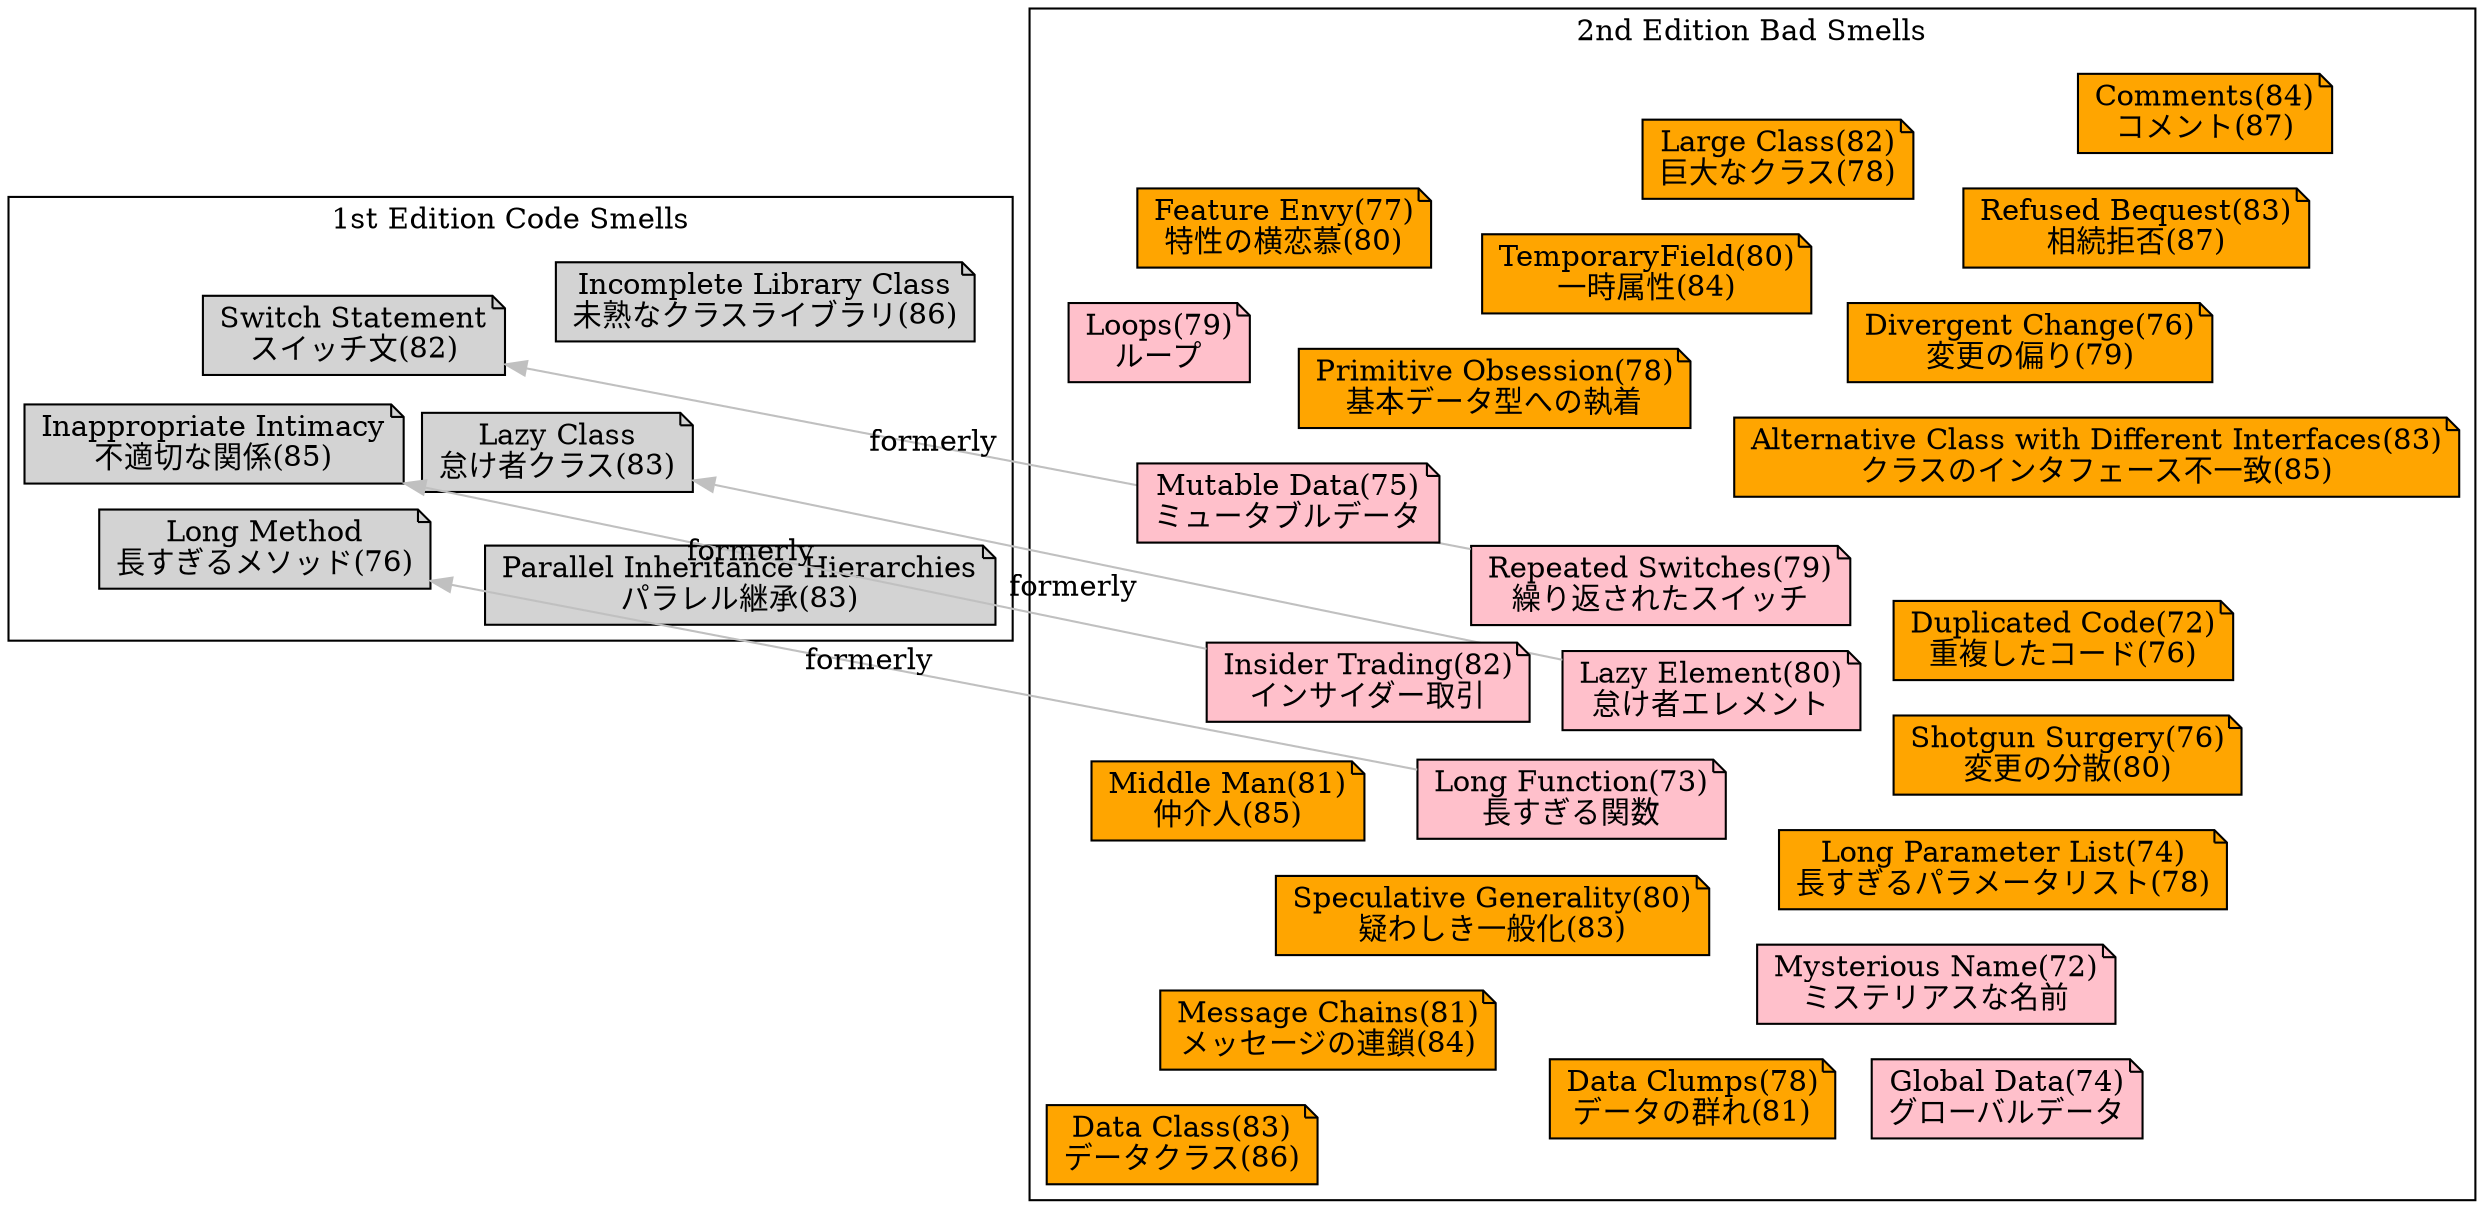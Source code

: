 digraph Refactoring2ndEdition {
    graph [
        charset="UTF-8";
        //layout=neato; overlap = false; splines = true;
        //layout=circo;
        layout=fdp;
        //layout=twopi; overlap = false; splines = true;
        //layout=dot; rankdir=LR;
    ];

    node [
        shape="note",
        style="filled",
        fillcolor="red"
    ];

    /* -------------------- */
    /* 1st Edition / Japanese */
    subgraph cluster_1Smell {
        label="1st Edition Code Smells";
        // 第3章 : コードの不吉な臭い
        // P.76
        // DuplicatedCode;
        LongMethod[label="Long Method\n長すぎるメソッド(76)", fillcolor="lightgrey"];
        // P.78
        // LargeClass;
        // LongParameterList;
        // P.79
        // DivergentChange;
        // P.80
        // ShotgunSurgery;
        // FeatureEnvy;
        // P.81
        // DataClumps;
        // PrimitiveObsession;
        // P.82
        SwitchStatement[label="Switch Statement\nスイッチ文(82)", fillcolor="lightgrey"];
        // P.83
        ParallelInheritanceHierarchies[label="Parallel Inheritance Hierarchies\nパラレル継承(83)", fillcolor="lightgrey"];
        LazyClass[label="Lazy Class\n怠け者クラス(83)", fillcolor="lightgrey"];
        // SpeculativeGenerality;
        //P.84
        // TemporaryField;
        // MessageChains;
        // P.85
        // MiddleMan;
        InappropriateIntimacy[label="Inappropriate Intimacy\n不適切な関係(85)", fillcolor="lightgrey"];
        // AlternativeClasswithDifferentInterfaces;
        // P.86
        IncompleteLibraryClass[label="Incomplete Library Class\n未熟なクラスライブラリ(86)", fillcolor="lightgrey"];
        // DataClass;
        // P.87
        // RefusedBequest;
        // Comments;
    }

    LongFunction -> LongMethod[label="formerly", color="grey"];
    LazyElement -> LazyClass[label="formerly", color="grey"];
    InsiderTrading -> InappropriateIntimacy[label="formerly", color="grey"];
    RepeatedSwitches -> SwitchStatement[label="formerly", color="grey"];

    /* -------------------- */
    /* 2nd Edition */
    subgraph cluster_2Smell {
        label="2nd Edition Bad Smells";
        // 2nd Bad Smell
        // 2nd P.72
        MysteriousName[label="Mysterious Name(72)\nミステリアスな名前", fillcolor="pink"];
        DuplicatedCode[label="Duplicated Code(72)\n重複したコード(76)", fillcolor="orange"];
        // 2nd P.73
        LongFunction[label="Long Function(73)\n長すぎる関数", fillcolor="pink"];
        // 2nd P.74
        LongParameterList[label="Long Parameter List(74)\n長すぎるパラメータリスト(78)", fillcolor="orange"];
        GlobalData[label="Global Data(74)\nグローバルデータ", fillcolor="pink"];
        // 2nd P.75
        MutableData[label="Mutable Data(75)\nミュータブルデータ", fillcolor="pink"];
        // 2nd P.76
        DivergentChange[label="Divergent Change(76)\n変更の偏り(79)", fillcolor="orange"];
        ShotgunSurgery[label="Shotgun Surgery(76)\n変更の分散(80)", fillcolor="orange"];
        // 2nd P.77
        FeatureEnvy[label="Feature Envy(77)\n特性の横恋慕(80)", fillcolor="orange"];
        // 2nd P.78
        DataClumps[label="Data Clumps(78)\nデータの群れ(81)", fillcolor="orange"];
        PrimitiveObsession[label="Primitive Obsession(78)\n基本データ型への執着", fillcolor="orange"];
        // 2nd P.79
        RepeatedSwitches[label="Repeated Switches(79)\n繰り返されたスイッチ", fillcolor="pink"];
        Loops[label="Loops(79)\nループ", fillcolor="pink"];
        // 2nd P.80
        LazyElement[label="Lazy Element(80)\n怠け者エレメント", fillcolor="pink"];
        SpeculativeGenerality[label="Speculative Generality(80)\n疑わしき一般化(83)", fillcolor="orange"];
        TemporaryField[label="TemporaryField(80)\n一時属性(84)", fillcolor="orange"];
        // 2nd P.81
        MessageChains[label="Message Chains(81)\nメッセージの連鎖(84)", fillcolor="orange"];
        MiddleMan[label="Middle Man(81)\n仲介人(85)", fillcolor="orange"];
        // 2nd P.82
        InsiderTrading[label="Insider Trading(82)\nインサイダー取引", fillcolor="pink"];
        LargeClass[label="Large Class(82)\n巨大なクラス(78)", fillcolor="orange"];
        // 2nd P.83
        AlternativeClasswithDifferentInterfaces[label="Alternative Class with Different Interfaces(83)\nクラスのインタフェース不一致(85)" fillcolor="orange"];
        DataClass[label="Data Class(83)\nデータクラス(86)", fillcolor="orange"];
        RefusedBequest[label="Refused Bequest(83)\n相続拒否(87)", fillcolor="orange"];
        // 2nd P.84
        Comments[label="Comments(84)\nコメント(87)", fillcolor="orange"];
    }

}